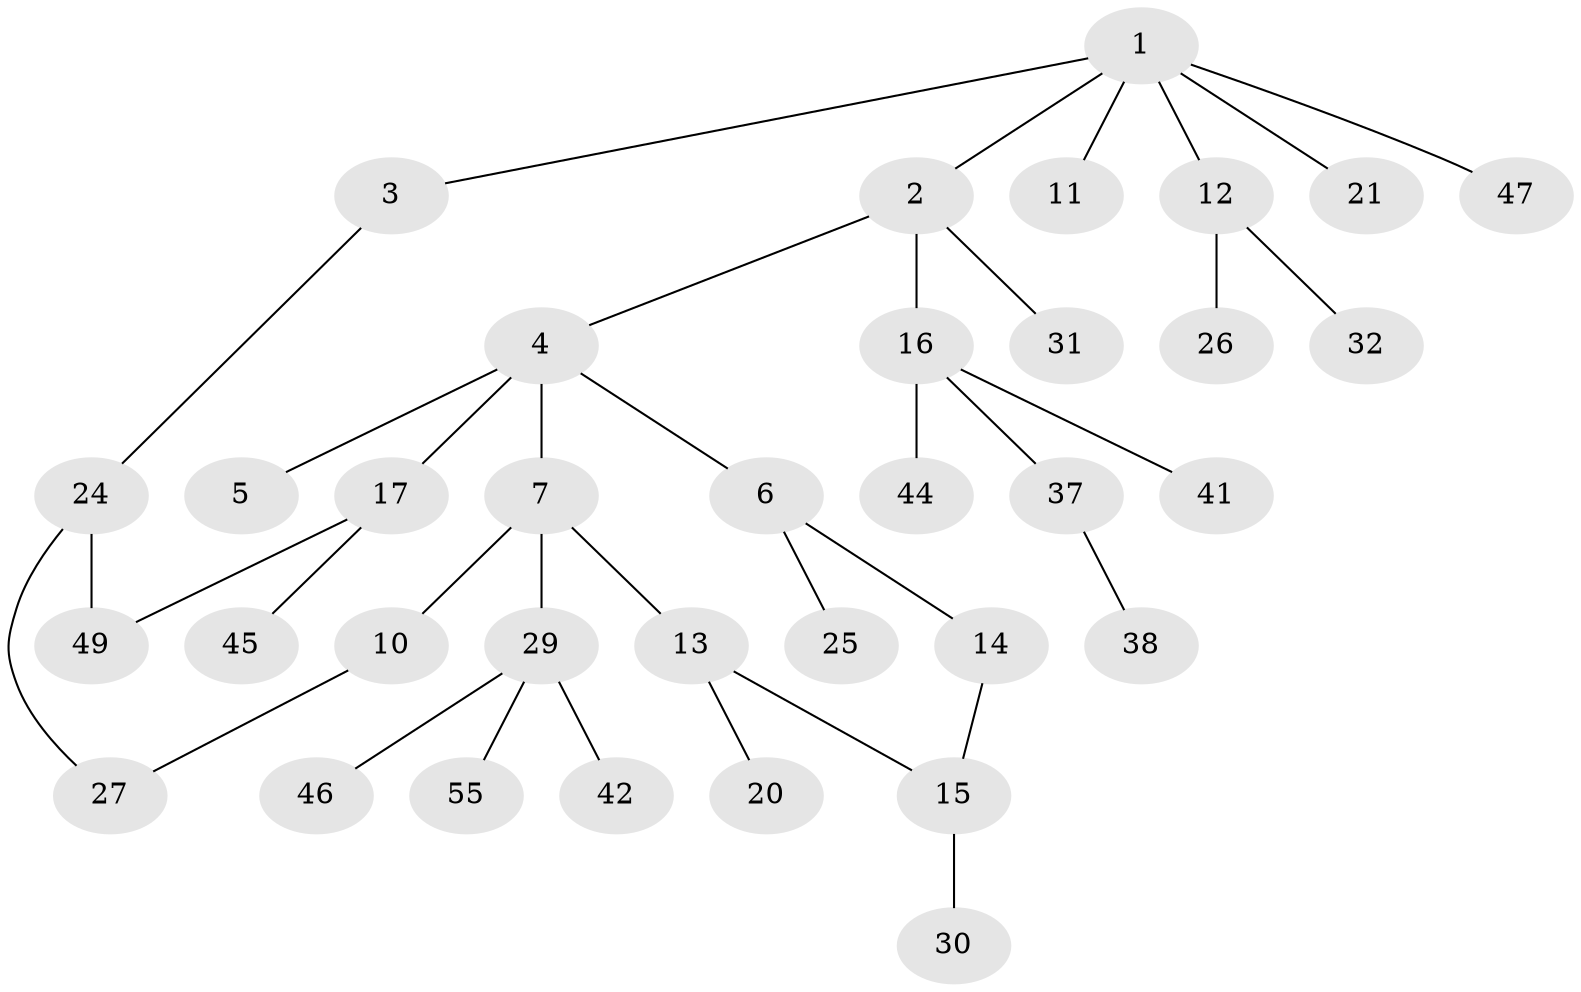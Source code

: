 // original degree distribution, {4: 0.09090909090909091, 5: 0.03636363636363636, 3: 0.18181818181818182, 6: 0.01818181818181818, 2: 0.2, 1: 0.4727272727272727}
// Generated by graph-tools (version 1.1) at 2025/41/03/06/25 10:41:27]
// undirected, 35 vertices, 37 edges
graph export_dot {
graph [start="1"]
  node [color=gray90,style=filled];
  1 [super="+8"];
  2 [super="+28"];
  3 [super="+9"];
  4 [super="+50"];
  5 [super="+40"];
  6 [super="+23"];
  7;
  10 [super="+18"];
  11;
  12 [super="+43"];
  13 [super="+19"];
  14 [super="+52"];
  15 [super="+22"];
  16 [super="+39"];
  17;
  20;
  21;
  24 [super="+33"];
  25;
  26;
  27 [super="+54"];
  29 [super="+36"];
  30 [super="+35"];
  31 [super="+34"];
  32;
  37;
  38 [super="+48"];
  41;
  42;
  44;
  45 [super="+51"];
  46;
  47;
  49 [super="+53"];
  55;
  1 -- 2;
  1 -- 3;
  1 -- 11;
  1 -- 12;
  1 -- 21;
  1 -- 47;
  2 -- 4;
  2 -- 16;
  2 -- 31;
  3 -- 24;
  4 -- 5;
  4 -- 6;
  4 -- 7;
  4 -- 17;
  6 -- 14;
  6 -- 25;
  7 -- 10;
  7 -- 13;
  7 -- 29;
  10 -- 27;
  12 -- 26;
  12 -- 32;
  13 -- 20;
  13 -- 15;
  14 -- 15;
  15 -- 30;
  16 -- 37;
  16 -- 41;
  16 -- 44;
  17 -- 45;
  17 -- 49;
  24 -- 27;
  24 -- 49;
  29 -- 42;
  29 -- 46;
  29 -- 55;
  37 -- 38;
}
